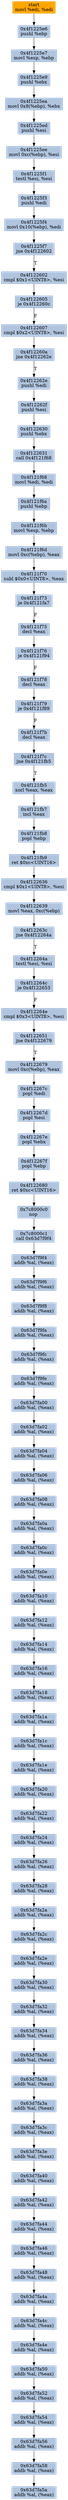 digraph G {
node[shape=rectangle,style=filled,fillcolor=lightsteelblue,color=lightsteelblue]
bgcolor="transparent"
a0x4f1225e4movl_edi_edi[label="start\nmovl %edi, %edi",color="lightgrey",fillcolor="orange"];
a0x4f1225e6pushl_ebp[label="0x4f1225e6\npushl %ebp"];
a0x4f1225e7movl_esp_ebp[label="0x4f1225e7\nmovl %esp, %ebp"];
a0x4f1225e9pushl_ebx[label="0x4f1225e9\npushl %ebx"];
a0x4f1225eamovl_0x8ebp__ebx[label="0x4f1225ea\nmovl 0x8(%ebp), %ebx"];
a0x4f1225edpushl_esi[label="0x4f1225ed\npushl %esi"];
a0x4f1225eemovl_0xcebp__esi[label="0x4f1225ee\nmovl 0xc(%ebp), %esi"];
a0x4f1225f1testl_esi_esi[label="0x4f1225f1\ntestl %esi, %esi"];
a0x4f1225f3pushl_edi[label="0x4f1225f3\npushl %edi"];
a0x4f1225f4movl_0x10ebp__edi[label="0x4f1225f4\nmovl 0x10(%ebp), %edi"];
a0x4f1225f7jne_0x4f122602[label="0x4f1225f7\njne 0x4f122602"];
a0x4f122602cmpl_0x1UINT8_esi[label="0x4f122602\ncmpl $0x1<UINT8>, %esi"];
a0x4f122605je_0x4f12260c[label="0x4f122605\nje 0x4f12260c"];
a0x4f122607cmpl_0x2UINT8_esi[label="0x4f122607\ncmpl $0x2<UINT8>, %esi"];
a0x4f12260ajne_0x4f12262e[label="0x4f12260a\njne 0x4f12262e"];
a0x4f12262epushl_edi[label="0x4f12262e\npushl %edi"];
a0x4f12262fpushl_esi[label="0x4f12262f\npushl %esi"];
a0x4f122630pushl_ebx[label="0x4f122630\npushl %ebx"];
a0x4f122631call_0x4f121f68[label="0x4f122631\ncall 0x4f121f68"];
a0x4f121f68movl_edi_edi[label="0x4f121f68\nmovl %edi, %edi"];
a0x4f121f6apushl_ebp[label="0x4f121f6a\npushl %ebp"];
a0x4f121f6bmovl_esp_ebp[label="0x4f121f6b\nmovl %esp, %ebp"];
a0x4f121f6dmovl_0xcebp__eax[label="0x4f121f6d\nmovl 0xc(%ebp), %eax"];
a0x4f121f70subl_0x0UINT8_eax[label="0x4f121f70\nsubl $0x0<UINT8>, %eax"];
a0x4f121f73je_0x4f121fa7[label="0x4f121f73\nje 0x4f121fa7"];
a0x4f121f75decl_eax[label="0x4f121f75\ndecl %eax"];
a0x4f121f76je_0x4f121f94[label="0x4f121f76\nje 0x4f121f94"];
a0x4f121f78decl_eax[label="0x4f121f78\ndecl %eax"];
a0x4f121f79je_0x4f121f89[label="0x4f121f79\nje 0x4f121f89"];
a0x4f121f7bdecl_eax[label="0x4f121f7b\ndecl %eax"];
a0x4f121f7cjne_0x4f121fb5[label="0x4f121f7c\njne 0x4f121fb5"];
a0x4f121fb5xorl_eax_eax[label="0x4f121fb5\nxorl %eax, %eax"];
a0x4f121fb7incl_eax[label="0x4f121fb7\nincl %eax"];
a0x4f121fb8popl_ebp[label="0x4f121fb8\npopl %ebp"];
a0x4f121fb9ret_0xcUINT16[label="0x4f121fb9\nret $0xc<UINT16>"];
a0x4f122636cmpl_0x1UINT8_esi[label="0x4f122636\ncmpl $0x1<UINT8>, %esi"];
a0x4f122639movl_eax_0xcebp_[label="0x4f122639\nmovl %eax, 0xc(%ebp)"];
a0x4f12263cjne_0x4f12264a[label="0x4f12263c\njne 0x4f12264a"];
a0x4f12264atestl_esi_esi[label="0x4f12264a\ntestl %esi, %esi"];
a0x4f12264cje_0x4f122653[label="0x4f12264c\nje 0x4f122653"];
a0x4f12264ecmpl_0x3UINT8_esi[label="0x4f12264e\ncmpl $0x3<UINT8>, %esi"];
a0x4f122651jne_0x4f122679[label="0x4f122651\njne 0x4f122679"];
a0x4f122679movl_0xcebp__eax[label="0x4f122679\nmovl 0xc(%ebp), %eax"];
a0x4f12267cpopl_edi[label="0x4f12267c\npopl %edi"];
a0x4f12267dpopl_esi[label="0x4f12267d\npopl %esi"];
a0x4f12267epopl_ebx[label="0x4f12267e\npopl %ebx"];
a0x4f12267fpopl_ebp[label="0x4f12267f\npopl %ebp"];
a0x4f122680ret_0xcUINT16[label="0x4f122680\nret $0xc<UINT16>"];
a0x7c8000c0nop_[label="0x7c8000c0\nnop "];
a0x7c8000c1call_0x63d7f9f4[label="0x7c8000c1\ncall 0x63d7f9f4"];
a0x63d7f9f4addb_al_eax_[label="0x63d7f9f4\naddb %al, (%eax)"];
a0x63d7f9f6addb_al_eax_[label="0x63d7f9f6\naddb %al, (%eax)"];
a0x63d7f9f8addb_al_eax_[label="0x63d7f9f8\naddb %al, (%eax)"];
a0x63d7f9faaddb_al_eax_[label="0x63d7f9fa\naddb %al, (%eax)"];
a0x63d7f9fcaddb_al_eax_[label="0x63d7f9fc\naddb %al, (%eax)"];
a0x63d7f9feaddb_al_eax_[label="0x63d7f9fe\naddb %al, (%eax)"];
a0x63d7fa00addb_al_eax_[label="0x63d7fa00\naddb %al, (%eax)"];
a0x63d7fa02addb_al_eax_[label="0x63d7fa02\naddb %al, (%eax)"];
a0x63d7fa04addb_al_eax_[label="0x63d7fa04\naddb %al, (%eax)"];
a0x63d7fa06addb_al_eax_[label="0x63d7fa06\naddb %al, (%eax)"];
a0x63d7fa08addb_al_eax_[label="0x63d7fa08\naddb %al, (%eax)"];
a0x63d7fa0aaddb_al_eax_[label="0x63d7fa0a\naddb %al, (%eax)"];
a0x63d7fa0caddb_al_eax_[label="0x63d7fa0c\naddb %al, (%eax)"];
a0x63d7fa0eaddb_al_eax_[label="0x63d7fa0e\naddb %al, (%eax)"];
a0x63d7fa10addb_al_eax_[label="0x63d7fa10\naddb %al, (%eax)"];
a0x63d7fa12addb_al_eax_[label="0x63d7fa12\naddb %al, (%eax)"];
a0x63d7fa14addb_al_eax_[label="0x63d7fa14\naddb %al, (%eax)"];
a0x63d7fa16addb_al_eax_[label="0x63d7fa16\naddb %al, (%eax)"];
a0x63d7fa18addb_al_eax_[label="0x63d7fa18\naddb %al, (%eax)"];
a0x63d7fa1aaddb_al_eax_[label="0x63d7fa1a\naddb %al, (%eax)"];
a0x63d7fa1caddb_al_eax_[label="0x63d7fa1c\naddb %al, (%eax)"];
a0x63d7fa1eaddb_al_eax_[label="0x63d7fa1e\naddb %al, (%eax)"];
a0x63d7fa20addb_al_eax_[label="0x63d7fa20\naddb %al, (%eax)"];
a0x63d7fa22addb_al_eax_[label="0x63d7fa22\naddb %al, (%eax)"];
a0x63d7fa24addb_al_eax_[label="0x63d7fa24\naddb %al, (%eax)"];
a0x63d7fa26addb_al_eax_[label="0x63d7fa26\naddb %al, (%eax)"];
a0x63d7fa28addb_al_eax_[label="0x63d7fa28\naddb %al, (%eax)"];
a0x63d7fa2aaddb_al_eax_[label="0x63d7fa2a\naddb %al, (%eax)"];
a0x63d7fa2caddb_al_eax_[label="0x63d7fa2c\naddb %al, (%eax)"];
a0x63d7fa2eaddb_al_eax_[label="0x63d7fa2e\naddb %al, (%eax)"];
a0x63d7fa30addb_al_eax_[label="0x63d7fa30\naddb %al, (%eax)"];
a0x63d7fa32addb_al_eax_[label="0x63d7fa32\naddb %al, (%eax)"];
a0x63d7fa34addb_al_eax_[label="0x63d7fa34\naddb %al, (%eax)"];
a0x63d7fa36addb_al_eax_[label="0x63d7fa36\naddb %al, (%eax)"];
a0x63d7fa38addb_al_eax_[label="0x63d7fa38\naddb %al, (%eax)"];
a0x63d7fa3aaddb_al_eax_[label="0x63d7fa3a\naddb %al, (%eax)"];
a0x63d7fa3caddb_al_eax_[label="0x63d7fa3c\naddb %al, (%eax)"];
a0x63d7fa3eaddb_al_eax_[label="0x63d7fa3e\naddb %al, (%eax)"];
a0x63d7fa40addb_al_eax_[label="0x63d7fa40\naddb %al, (%eax)"];
a0x63d7fa42addb_al_eax_[label="0x63d7fa42\naddb %al, (%eax)"];
a0x63d7fa44addb_al_eax_[label="0x63d7fa44\naddb %al, (%eax)"];
a0x63d7fa46addb_al_eax_[label="0x63d7fa46\naddb %al, (%eax)"];
a0x63d7fa48addb_al_eax_[label="0x63d7fa48\naddb %al, (%eax)"];
a0x63d7fa4aaddb_al_eax_[label="0x63d7fa4a\naddb %al, (%eax)"];
a0x63d7fa4caddb_al_eax_[label="0x63d7fa4c\naddb %al, (%eax)"];
a0x63d7fa4eaddb_al_eax_[label="0x63d7fa4e\naddb %al, (%eax)"];
a0x63d7fa50addb_al_eax_[label="0x63d7fa50\naddb %al, (%eax)"];
a0x63d7fa52addb_al_eax_[label="0x63d7fa52\naddb %al, (%eax)"];
a0x63d7fa54addb_al_eax_[label="0x63d7fa54\naddb %al, (%eax)"];
a0x63d7fa56addb_al_eax_[label="0x63d7fa56\naddb %al, (%eax)"];
a0x63d7fa58addb_al_eax_[label="0x63d7fa58\naddb %al, (%eax)"];
a0x63d7fa5aaddb_al_eax_[label="0x63d7fa5a\naddb %al, (%eax)"];
a0x4f1225e4movl_edi_edi -> a0x4f1225e6pushl_ebp [color="#000000"];
a0x4f1225e6pushl_ebp -> a0x4f1225e7movl_esp_ebp [color="#000000"];
a0x4f1225e7movl_esp_ebp -> a0x4f1225e9pushl_ebx [color="#000000"];
a0x4f1225e9pushl_ebx -> a0x4f1225eamovl_0x8ebp__ebx [color="#000000"];
a0x4f1225eamovl_0x8ebp__ebx -> a0x4f1225edpushl_esi [color="#000000"];
a0x4f1225edpushl_esi -> a0x4f1225eemovl_0xcebp__esi [color="#000000"];
a0x4f1225eemovl_0xcebp__esi -> a0x4f1225f1testl_esi_esi [color="#000000"];
a0x4f1225f1testl_esi_esi -> a0x4f1225f3pushl_edi [color="#000000"];
a0x4f1225f3pushl_edi -> a0x4f1225f4movl_0x10ebp__edi [color="#000000"];
a0x4f1225f4movl_0x10ebp__edi -> a0x4f1225f7jne_0x4f122602 [color="#000000"];
a0x4f1225f7jne_0x4f122602 -> a0x4f122602cmpl_0x1UINT8_esi [color="#000000",label="T"];
a0x4f122602cmpl_0x1UINT8_esi -> a0x4f122605je_0x4f12260c [color="#000000"];
a0x4f122605je_0x4f12260c -> a0x4f122607cmpl_0x2UINT8_esi [color="#000000",label="F"];
a0x4f122607cmpl_0x2UINT8_esi -> a0x4f12260ajne_0x4f12262e [color="#000000"];
a0x4f12260ajne_0x4f12262e -> a0x4f12262epushl_edi [color="#000000",label="T"];
a0x4f12262epushl_edi -> a0x4f12262fpushl_esi [color="#000000"];
a0x4f12262fpushl_esi -> a0x4f122630pushl_ebx [color="#000000"];
a0x4f122630pushl_ebx -> a0x4f122631call_0x4f121f68 [color="#000000"];
a0x4f122631call_0x4f121f68 -> a0x4f121f68movl_edi_edi [color="#000000"];
a0x4f121f68movl_edi_edi -> a0x4f121f6apushl_ebp [color="#000000"];
a0x4f121f6apushl_ebp -> a0x4f121f6bmovl_esp_ebp [color="#000000"];
a0x4f121f6bmovl_esp_ebp -> a0x4f121f6dmovl_0xcebp__eax [color="#000000"];
a0x4f121f6dmovl_0xcebp__eax -> a0x4f121f70subl_0x0UINT8_eax [color="#000000"];
a0x4f121f70subl_0x0UINT8_eax -> a0x4f121f73je_0x4f121fa7 [color="#000000"];
a0x4f121f73je_0x4f121fa7 -> a0x4f121f75decl_eax [color="#000000",label="F"];
a0x4f121f75decl_eax -> a0x4f121f76je_0x4f121f94 [color="#000000"];
a0x4f121f76je_0x4f121f94 -> a0x4f121f78decl_eax [color="#000000",label="F"];
a0x4f121f78decl_eax -> a0x4f121f79je_0x4f121f89 [color="#000000"];
a0x4f121f79je_0x4f121f89 -> a0x4f121f7bdecl_eax [color="#000000",label="F"];
a0x4f121f7bdecl_eax -> a0x4f121f7cjne_0x4f121fb5 [color="#000000"];
a0x4f121f7cjne_0x4f121fb5 -> a0x4f121fb5xorl_eax_eax [color="#000000",label="T"];
a0x4f121fb5xorl_eax_eax -> a0x4f121fb7incl_eax [color="#000000"];
a0x4f121fb7incl_eax -> a0x4f121fb8popl_ebp [color="#000000"];
a0x4f121fb8popl_ebp -> a0x4f121fb9ret_0xcUINT16 [color="#000000"];
a0x4f121fb9ret_0xcUINT16 -> a0x4f122636cmpl_0x1UINT8_esi [color="#000000"];
a0x4f122636cmpl_0x1UINT8_esi -> a0x4f122639movl_eax_0xcebp_ [color="#000000"];
a0x4f122639movl_eax_0xcebp_ -> a0x4f12263cjne_0x4f12264a [color="#000000"];
a0x4f12263cjne_0x4f12264a -> a0x4f12264atestl_esi_esi [color="#000000",label="T"];
a0x4f12264atestl_esi_esi -> a0x4f12264cje_0x4f122653 [color="#000000"];
a0x4f12264cje_0x4f122653 -> a0x4f12264ecmpl_0x3UINT8_esi [color="#000000",label="F"];
a0x4f12264ecmpl_0x3UINT8_esi -> a0x4f122651jne_0x4f122679 [color="#000000"];
a0x4f122651jne_0x4f122679 -> a0x4f122679movl_0xcebp__eax [color="#000000",label="T"];
a0x4f122679movl_0xcebp__eax -> a0x4f12267cpopl_edi [color="#000000"];
a0x4f12267cpopl_edi -> a0x4f12267dpopl_esi [color="#000000"];
a0x4f12267dpopl_esi -> a0x4f12267epopl_ebx [color="#000000"];
a0x4f12267epopl_ebx -> a0x4f12267fpopl_ebp [color="#000000"];
a0x4f12267fpopl_ebp -> a0x4f122680ret_0xcUINT16 [color="#000000"];
a0x4f122680ret_0xcUINT16 -> a0x7c8000c0nop_ [color="#000000"];
a0x7c8000c0nop_ -> a0x7c8000c1call_0x63d7f9f4 [color="#000000"];
a0x7c8000c1call_0x63d7f9f4 -> a0x63d7f9f4addb_al_eax_ [color="#000000"];
a0x63d7f9f4addb_al_eax_ -> a0x63d7f9f6addb_al_eax_ [color="#000000"];
a0x63d7f9f6addb_al_eax_ -> a0x63d7f9f8addb_al_eax_ [color="#000000"];
a0x63d7f9f8addb_al_eax_ -> a0x63d7f9faaddb_al_eax_ [color="#000000"];
a0x63d7f9faaddb_al_eax_ -> a0x63d7f9fcaddb_al_eax_ [color="#000000"];
a0x63d7f9fcaddb_al_eax_ -> a0x63d7f9feaddb_al_eax_ [color="#000000"];
a0x63d7f9feaddb_al_eax_ -> a0x63d7fa00addb_al_eax_ [color="#000000"];
a0x63d7fa00addb_al_eax_ -> a0x63d7fa02addb_al_eax_ [color="#000000"];
a0x63d7fa02addb_al_eax_ -> a0x63d7fa04addb_al_eax_ [color="#000000"];
a0x63d7fa04addb_al_eax_ -> a0x63d7fa06addb_al_eax_ [color="#000000"];
a0x63d7fa06addb_al_eax_ -> a0x63d7fa08addb_al_eax_ [color="#000000"];
a0x63d7fa08addb_al_eax_ -> a0x63d7fa0aaddb_al_eax_ [color="#000000"];
a0x63d7fa0aaddb_al_eax_ -> a0x63d7fa0caddb_al_eax_ [color="#000000"];
a0x63d7fa0caddb_al_eax_ -> a0x63d7fa0eaddb_al_eax_ [color="#000000"];
a0x63d7fa0eaddb_al_eax_ -> a0x63d7fa10addb_al_eax_ [color="#000000"];
a0x63d7fa10addb_al_eax_ -> a0x63d7fa12addb_al_eax_ [color="#000000"];
a0x63d7fa12addb_al_eax_ -> a0x63d7fa14addb_al_eax_ [color="#000000"];
a0x63d7fa14addb_al_eax_ -> a0x63d7fa16addb_al_eax_ [color="#000000"];
a0x63d7fa16addb_al_eax_ -> a0x63d7fa18addb_al_eax_ [color="#000000"];
a0x63d7fa18addb_al_eax_ -> a0x63d7fa1aaddb_al_eax_ [color="#000000"];
a0x63d7fa1aaddb_al_eax_ -> a0x63d7fa1caddb_al_eax_ [color="#000000"];
a0x63d7fa1caddb_al_eax_ -> a0x63d7fa1eaddb_al_eax_ [color="#000000"];
a0x63d7fa1eaddb_al_eax_ -> a0x63d7fa20addb_al_eax_ [color="#000000"];
a0x63d7fa20addb_al_eax_ -> a0x63d7fa22addb_al_eax_ [color="#000000"];
a0x63d7fa22addb_al_eax_ -> a0x63d7fa24addb_al_eax_ [color="#000000"];
a0x63d7fa24addb_al_eax_ -> a0x63d7fa26addb_al_eax_ [color="#000000"];
a0x63d7fa26addb_al_eax_ -> a0x63d7fa28addb_al_eax_ [color="#000000"];
a0x63d7fa28addb_al_eax_ -> a0x63d7fa2aaddb_al_eax_ [color="#000000"];
a0x63d7fa2aaddb_al_eax_ -> a0x63d7fa2caddb_al_eax_ [color="#000000"];
a0x63d7fa2caddb_al_eax_ -> a0x63d7fa2eaddb_al_eax_ [color="#000000"];
a0x63d7fa2eaddb_al_eax_ -> a0x63d7fa30addb_al_eax_ [color="#000000"];
a0x63d7fa30addb_al_eax_ -> a0x63d7fa32addb_al_eax_ [color="#000000"];
a0x63d7fa32addb_al_eax_ -> a0x63d7fa34addb_al_eax_ [color="#000000"];
a0x63d7fa34addb_al_eax_ -> a0x63d7fa36addb_al_eax_ [color="#000000"];
a0x63d7fa36addb_al_eax_ -> a0x63d7fa38addb_al_eax_ [color="#000000"];
a0x63d7fa38addb_al_eax_ -> a0x63d7fa3aaddb_al_eax_ [color="#000000"];
a0x63d7fa3aaddb_al_eax_ -> a0x63d7fa3caddb_al_eax_ [color="#000000"];
a0x63d7fa3caddb_al_eax_ -> a0x63d7fa3eaddb_al_eax_ [color="#000000"];
a0x63d7fa3eaddb_al_eax_ -> a0x63d7fa40addb_al_eax_ [color="#000000"];
a0x63d7fa40addb_al_eax_ -> a0x63d7fa42addb_al_eax_ [color="#000000"];
a0x63d7fa42addb_al_eax_ -> a0x63d7fa44addb_al_eax_ [color="#000000"];
a0x63d7fa44addb_al_eax_ -> a0x63d7fa46addb_al_eax_ [color="#000000"];
a0x63d7fa46addb_al_eax_ -> a0x63d7fa48addb_al_eax_ [color="#000000"];
a0x63d7fa48addb_al_eax_ -> a0x63d7fa4aaddb_al_eax_ [color="#000000"];
a0x63d7fa4aaddb_al_eax_ -> a0x63d7fa4caddb_al_eax_ [color="#000000"];
a0x63d7fa4caddb_al_eax_ -> a0x63d7fa4eaddb_al_eax_ [color="#000000"];
a0x63d7fa4eaddb_al_eax_ -> a0x63d7fa50addb_al_eax_ [color="#000000"];
a0x63d7fa50addb_al_eax_ -> a0x63d7fa52addb_al_eax_ [color="#000000"];
a0x63d7fa52addb_al_eax_ -> a0x63d7fa54addb_al_eax_ [color="#000000"];
a0x63d7fa54addb_al_eax_ -> a0x63d7fa56addb_al_eax_ [color="#000000"];
a0x63d7fa56addb_al_eax_ -> a0x63d7fa58addb_al_eax_ [color="#000000"];
a0x63d7fa58addb_al_eax_ -> a0x63d7fa5aaddb_al_eax_ [color="#000000"];
}
